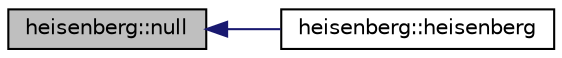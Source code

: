 digraph "heisenberg::null"
{
  edge [fontname="Helvetica",fontsize="10",labelfontname="Helvetica",labelfontsize="10"];
  node [fontname="Helvetica",fontsize="10",shape=record];
  rankdir="LR";
  Node104 [label="heisenberg::null",height=0.2,width=0.4,color="black", fillcolor="grey75", style="filled", fontcolor="black"];
  Node104 -> Node105 [dir="back",color="midnightblue",fontsize="10",style="solid",fontname="Helvetica"];
  Node105 [label="heisenberg::heisenberg",height=0.2,width=0.4,color="black", fillcolor="white", style="filled",URL="$d0/d1d/classheisenberg.html#a3b84a07f0f518ca32ffb17c8114a3bb7"];
}
